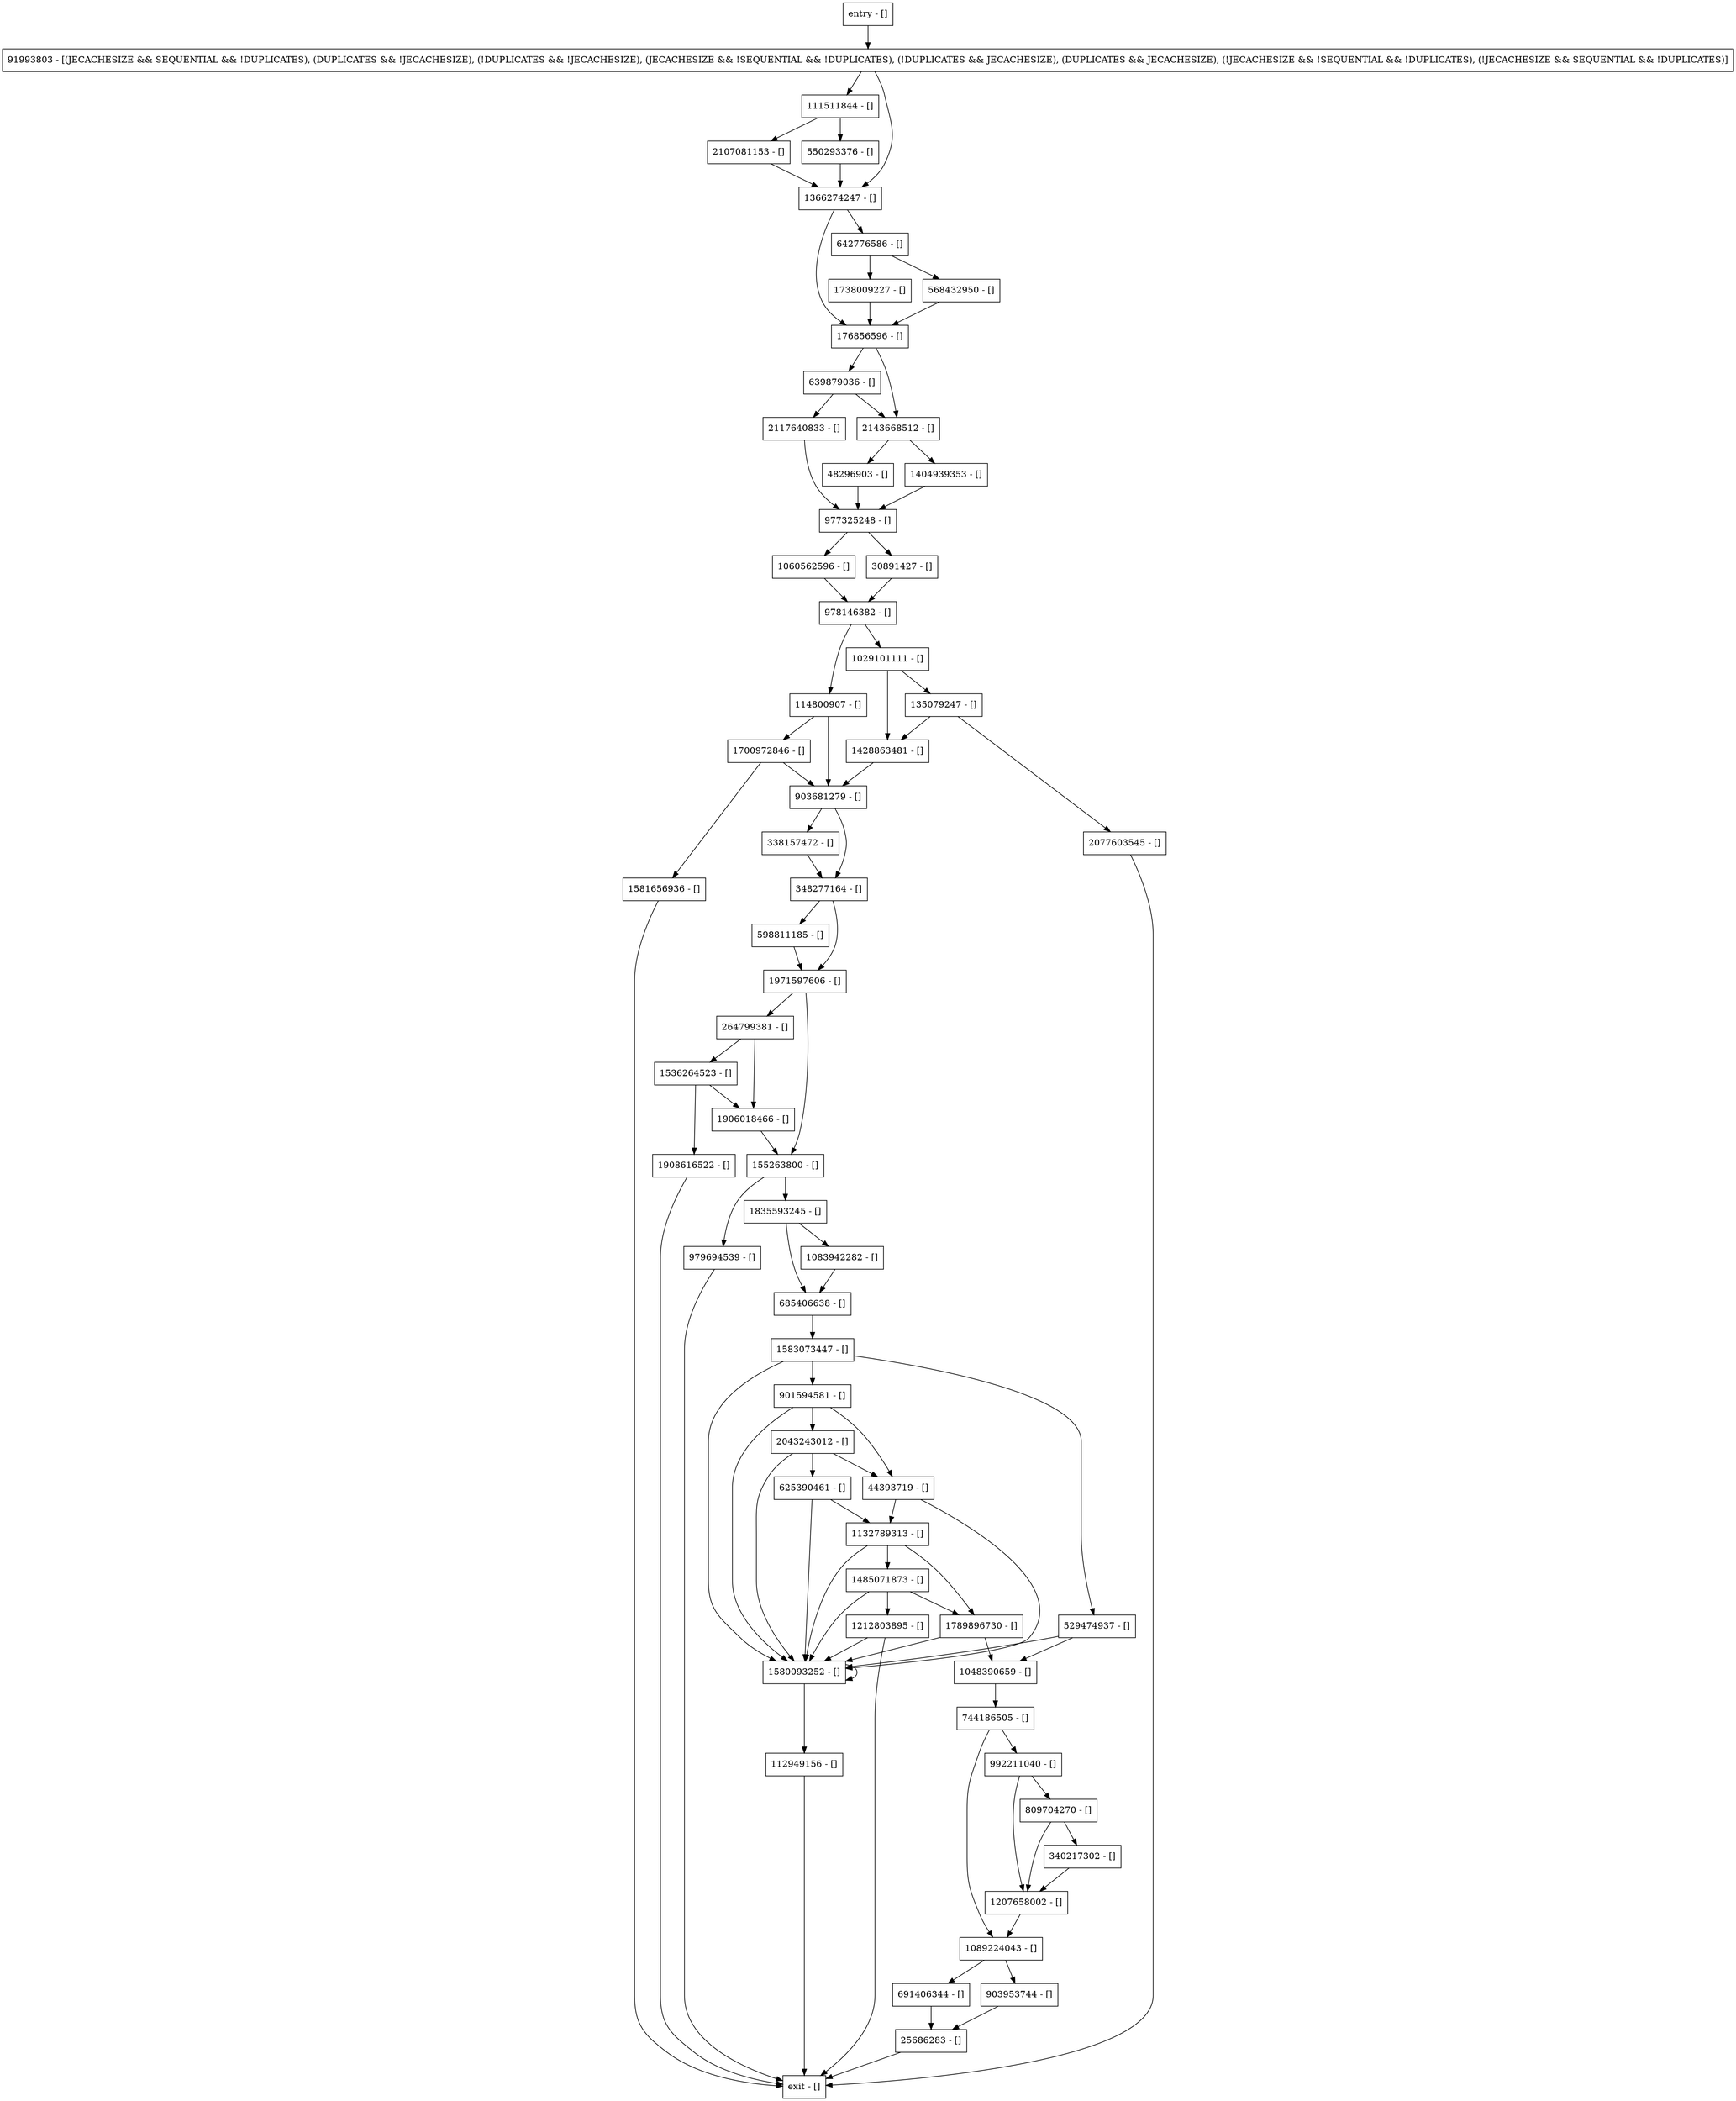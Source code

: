 digraph serialLogWork {
node [shape=record];
112949156 [label="112949156 - []"];
1700972846 [label="1700972846 - []"];
1536264523 [label="1536264523 - []"];
25686283 [label="25686283 - []"];
1089224043 [label="1089224043 - []"];
338157472 [label="338157472 - []"];
625390461 [label="625390461 - []"];
1048390659 [label="1048390659 - []"];
642776586 [label="642776586 - []"];
2117640833 [label="2117640833 - []"];
1083942282 [label="1083942282 - []"];
1060562596 [label="1060562596 - []"];
30891427 [label="30891427 - []"];
550293376 [label="550293376 - []"];
1366274247 [label="1366274247 - []"];
114800907 [label="114800907 - []"];
1971597606 [label="1971597606 - []"];
1906018466 [label="1906018466 - []"];
903681279 [label="903681279 - []"];
598811185 [label="598811185 - []"];
111511844 [label="111511844 - []"];
1580093252 [label="1580093252 - []"];
529474937 [label="529474937 - []"];
977325248 [label="977325248 - []"];
entry [label="entry - []"];
exit [label="exit - []"];
568432950 [label="568432950 - []"];
44393719 [label="44393719 - []"];
1581656936 [label="1581656936 - []"];
809704270 [label="809704270 - []"];
348277164 [label="348277164 - []"];
685406638 [label="685406638 - []"];
1485071873 [label="1485071873 - []"];
979694539 [label="979694539 - []"];
1738009227 [label="1738009227 - []"];
91993803 [label="91993803 - [(JECACHESIZE && SEQUENTIAL && !DUPLICATES), (DUPLICATES && !JECACHESIZE), (!DUPLICATES && !JECACHESIZE), (JECACHESIZE && !SEQUENTIAL && !DUPLICATES), (!DUPLICATES && JECACHESIZE), (DUPLICATES && JECACHESIZE), (!JECACHESIZE && !SEQUENTIAL && !DUPLICATES), (!JECACHESIZE && SEQUENTIAL && !DUPLICATES)]"];
1789896730 [label="1789896730 - []"];
2143668512 [label="2143668512 - []"];
1132789313 [label="1132789313 - []"];
691406344 [label="691406344 - []"];
264799381 [label="264799381 - []"];
2077603545 [label="2077603545 - []"];
135079247 [label="135079247 - []"];
992211040 [label="992211040 - []"];
744186505 [label="744186505 - []"];
340217302 [label="340217302 - []"];
1404939353 [label="1404939353 - []"];
903953744 [label="903953744 - []"];
1207658002 [label="1207658002 - []"];
1583073447 [label="1583073447 - []"];
639879036 [label="639879036 - []"];
901594581 [label="901594581 - []"];
1428863481 [label="1428863481 - []"];
1212803895 [label="1212803895 - []"];
2043243012 [label="2043243012 - []"];
176856596 [label="176856596 - []"];
1835593245 [label="1835593245 - []"];
48296903 [label="48296903 - []"];
1908616522 [label="1908616522 - []"];
2107081153 [label="2107081153 - []"];
978146382 [label="978146382 - []"];
1029101111 [label="1029101111 - []"];
155263800 [label="155263800 - []"];
entry;
exit;
112949156 -> exit;
1700972846 -> 1581656936;
1700972846 -> 903681279;
1536264523 -> 1906018466;
1536264523 -> 1908616522;
25686283 -> exit;
1089224043 -> 903953744;
1089224043 -> 691406344;
338157472 -> 348277164;
625390461 -> 1132789313;
625390461 -> 1580093252;
1048390659 -> 744186505;
642776586 -> 568432950;
642776586 -> 1738009227;
2117640833 -> 977325248;
1083942282 -> 685406638;
1060562596 -> 978146382;
30891427 -> 978146382;
550293376 -> 1366274247;
1366274247 -> 176856596;
1366274247 -> 642776586;
114800907 -> 1700972846;
114800907 -> 903681279;
1971597606 -> 264799381;
1971597606 -> 155263800;
1906018466 -> 155263800;
903681279 -> 338157472;
903681279 -> 348277164;
598811185 -> 1971597606;
111511844 -> 550293376;
111511844 -> 2107081153;
1580093252 -> 112949156;
1580093252 -> 1580093252;
529474937 -> 1580093252;
529474937 -> 1048390659;
977325248 -> 1060562596;
977325248 -> 30891427;
entry -> 91993803;
568432950 -> 176856596;
44393719 -> 1132789313;
44393719 -> 1580093252;
1581656936 -> exit;
809704270 -> 340217302;
809704270 -> 1207658002;
348277164 -> 1971597606;
348277164 -> 598811185;
685406638 -> 1583073447;
1485071873 -> 1212803895;
1485071873 -> 1789896730;
1485071873 -> 1580093252;
979694539 -> exit;
1738009227 -> 176856596;
91993803 -> 111511844;
91993803 -> 1366274247;
1789896730 -> 1580093252;
1789896730 -> 1048390659;
2143668512 -> 1404939353;
2143668512 -> 48296903;
1132789313 -> 1485071873;
1132789313 -> 1789896730;
1132789313 -> 1580093252;
691406344 -> 25686283;
264799381 -> 1906018466;
264799381 -> 1536264523;
2077603545 -> exit;
135079247 -> 1428863481;
135079247 -> 2077603545;
992211040 -> 1207658002;
992211040 -> 809704270;
744186505 -> 1089224043;
744186505 -> 992211040;
340217302 -> 1207658002;
1404939353 -> 977325248;
903953744 -> 25686283;
1207658002 -> 1089224043;
1583073447 -> 901594581;
1583073447 -> 1580093252;
1583073447 -> 529474937;
639879036 -> 2117640833;
639879036 -> 2143668512;
901594581 -> 44393719;
901594581 -> 2043243012;
901594581 -> 1580093252;
1428863481 -> 903681279;
1212803895 -> exit;
1212803895 -> 1580093252;
2043243012 -> 44393719;
2043243012 -> 625390461;
2043243012 -> 1580093252;
176856596 -> 2143668512;
176856596 -> 639879036;
1835593245 -> 685406638;
1835593245 -> 1083942282;
48296903 -> 977325248;
1908616522 -> exit;
2107081153 -> 1366274247;
978146382 -> 114800907;
978146382 -> 1029101111;
1029101111 -> 1428863481;
1029101111 -> 135079247;
155263800 -> 979694539;
155263800 -> 1835593245;
}
